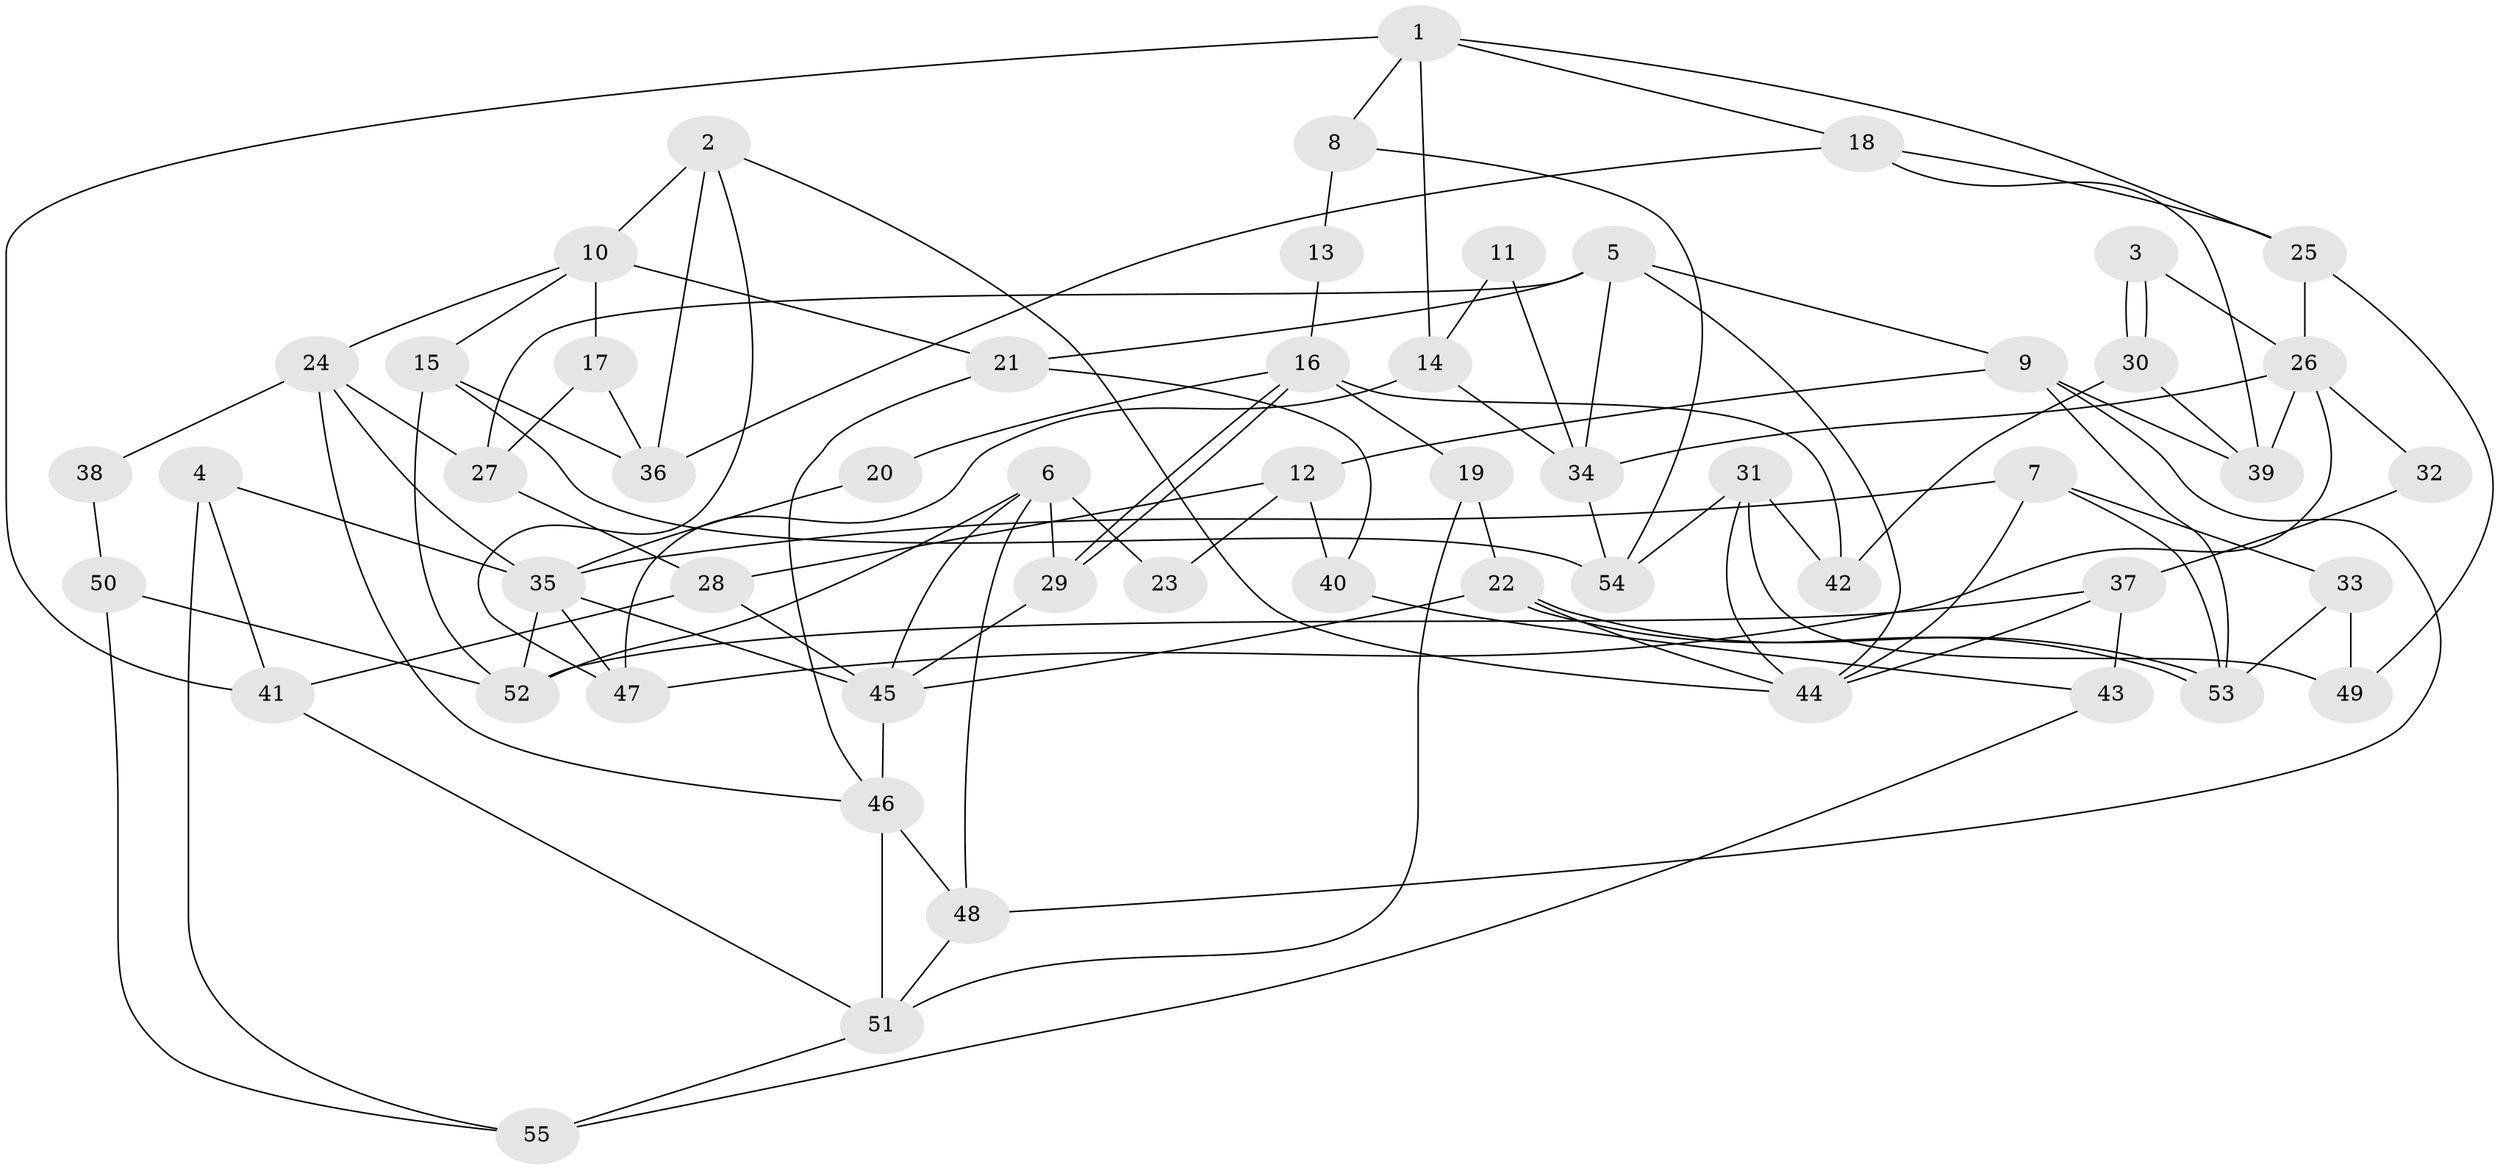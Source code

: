 // Generated by graph-tools (version 1.1) at 2025/49/03/09/25 04:49:06]
// undirected, 55 vertices, 110 edges
graph export_dot {
graph [start="1"]
  node [color=gray90,style=filled];
  1;
  2;
  3;
  4;
  5;
  6;
  7;
  8;
  9;
  10;
  11;
  12;
  13;
  14;
  15;
  16;
  17;
  18;
  19;
  20;
  21;
  22;
  23;
  24;
  25;
  26;
  27;
  28;
  29;
  30;
  31;
  32;
  33;
  34;
  35;
  36;
  37;
  38;
  39;
  40;
  41;
  42;
  43;
  44;
  45;
  46;
  47;
  48;
  49;
  50;
  51;
  52;
  53;
  54;
  55;
  1 -- 25;
  1 -- 41;
  1 -- 8;
  1 -- 14;
  1 -- 18;
  2 -- 44;
  2 -- 36;
  2 -- 10;
  2 -- 47;
  3 -- 30;
  3 -- 30;
  3 -- 26;
  4 -- 35;
  4 -- 41;
  4 -- 55;
  5 -- 21;
  5 -- 34;
  5 -- 9;
  5 -- 27;
  5 -- 44;
  6 -- 52;
  6 -- 29;
  6 -- 23;
  6 -- 45;
  6 -- 48;
  7 -- 44;
  7 -- 53;
  7 -- 33;
  7 -- 35;
  8 -- 54;
  8 -- 13;
  9 -- 48;
  9 -- 12;
  9 -- 39;
  9 -- 53;
  10 -- 24;
  10 -- 15;
  10 -- 17;
  10 -- 21;
  11 -- 34;
  11 -- 14;
  12 -- 28;
  12 -- 23;
  12 -- 40;
  13 -- 16;
  14 -- 47;
  14 -- 34;
  15 -- 54;
  15 -- 36;
  15 -- 52;
  16 -- 29;
  16 -- 29;
  16 -- 19;
  16 -- 20;
  16 -- 42;
  17 -- 36;
  17 -- 27;
  18 -- 39;
  18 -- 25;
  18 -- 36;
  19 -- 22;
  19 -- 51;
  20 -- 35;
  21 -- 46;
  21 -- 40;
  22 -- 45;
  22 -- 53;
  22 -- 53;
  22 -- 44;
  24 -- 27;
  24 -- 35;
  24 -- 38;
  24 -- 46;
  25 -- 49;
  25 -- 26;
  26 -- 47;
  26 -- 32;
  26 -- 34;
  26 -- 39;
  27 -- 28;
  28 -- 45;
  28 -- 41;
  29 -- 45;
  30 -- 39;
  30 -- 42;
  31 -- 44;
  31 -- 42;
  31 -- 49;
  31 -- 54;
  32 -- 37;
  33 -- 53;
  33 -- 49;
  34 -- 54;
  35 -- 45;
  35 -- 47;
  35 -- 52;
  37 -- 52;
  37 -- 44;
  37 -- 43;
  38 -- 50;
  40 -- 43;
  41 -- 51;
  43 -- 55;
  45 -- 46;
  46 -- 51;
  46 -- 48;
  48 -- 51;
  50 -- 52;
  50 -- 55;
  51 -- 55;
}
